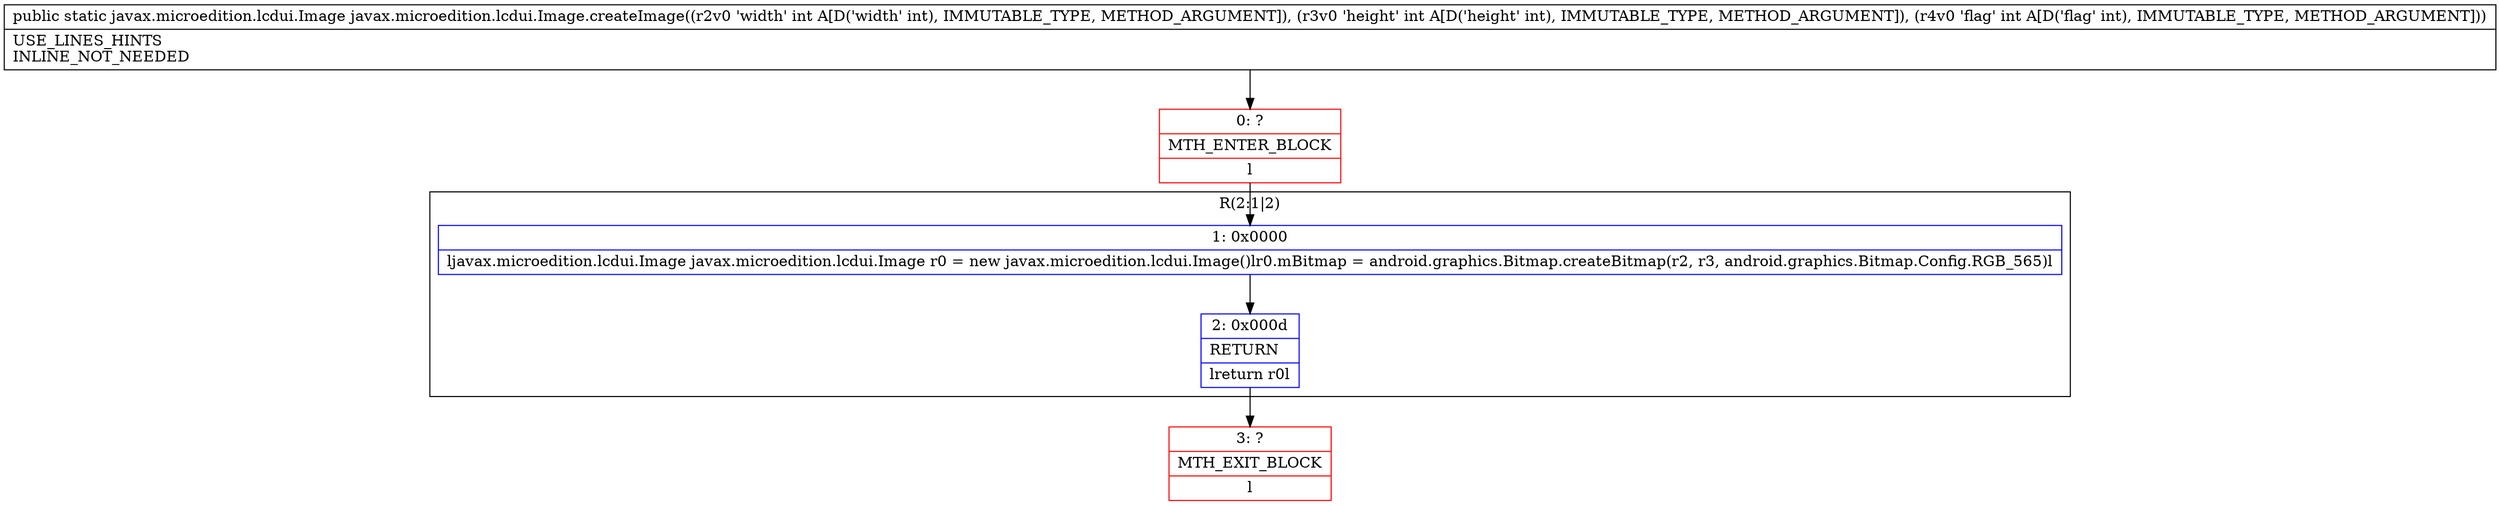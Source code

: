 digraph "CFG forjavax.microedition.lcdui.Image.createImage(III)Ljavax\/microedition\/lcdui\/Image;" {
subgraph cluster_Region_313662109 {
label = "R(2:1|2)";
node [shape=record,color=blue];
Node_1 [shape=record,label="{1\:\ 0x0000|ljavax.microedition.lcdui.Image javax.microedition.lcdui.Image r0 = new javax.microedition.lcdui.Image()lr0.mBitmap = android.graphics.Bitmap.createBitmap(r2, r3, android.graphics.Bitmap.Config.RGB_565)l}"];
Node_2 [shape=record,label="{2\:\ 0x000d|RETURN\l|lreturn r0l}"];
}
Node_0 [shape=record,color=red,label="{0\:\ ?|MTH_ENTER_BLOCK\l|l}"];
Node_3 [shape=record,color=red,label="{3\:\ ?|MTH_EXIT_BLOCK\l|l}"];
MethodNode[shape=record,label="{public static javax.microedition.lcdui.Image javax.microedition.lcdui.Image.createImage((r2v0 'width' int A[D('width' int), IMMUTABLE_TYPE, METHOD_ARGUMENT]), (r3v0 'height' int A[D('height' int), IMMUTABLE_TYPE, METHOD_ARGUMENT]), (r4v0 'flag' int A[D('flag' int), IMMUTABLE_TYPE, METHOD_ARGUMENT]))  | USE_LINES_HINTS\lINLINE_NOT_NEEDED\l}"];
MethodNode -> Node_0;
Node_1 -> Node_2;
Node_2 -> Node_3;
Node_0 -> Node_1;
}

